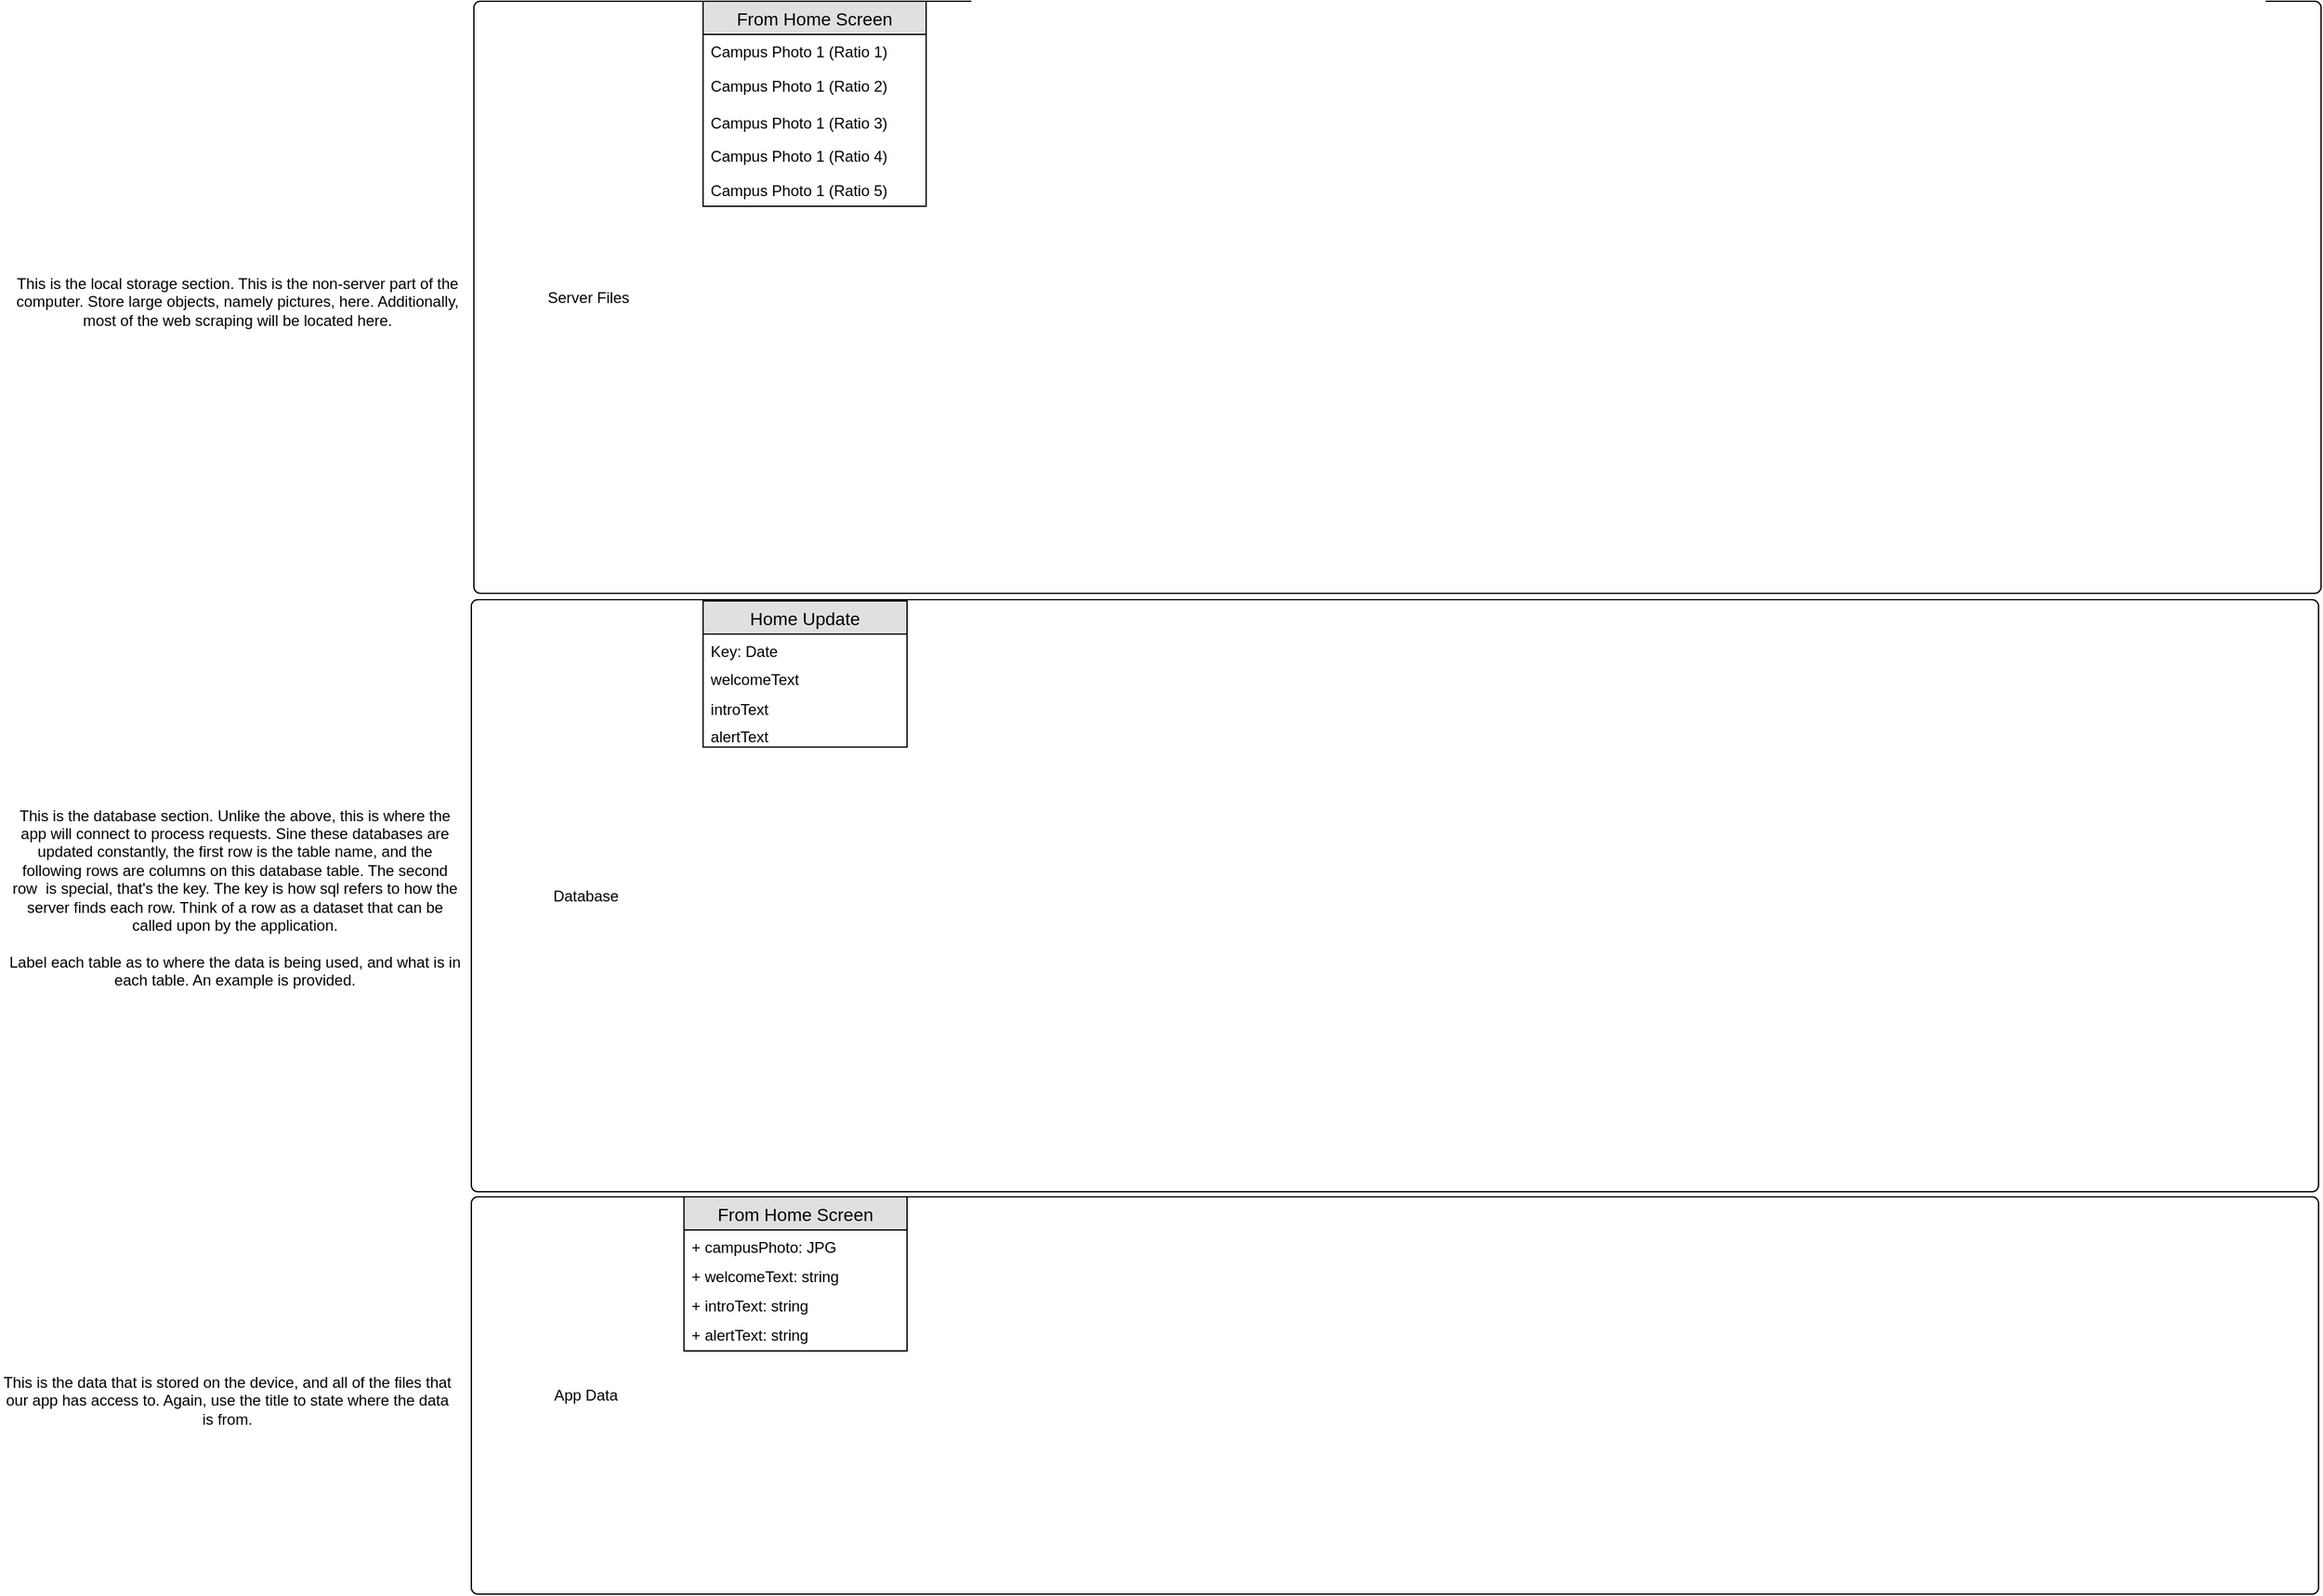 <mxfile version="12.8.6" type="device" pages="2"><diagram id="JU_aizCUknQNznZR-gUY" name="Database_Flow"><mxGraphModel dx="2333" dy="1890" grid="0" gridSize="11" guides="1" tooltips="1" connect="1" arrows="1" fold="1" page="1" pageScale="1" pageWidth="850" pageHeight="1100" background="none" math="0" shadow="0"><root><mxCell id="0"/><mxCell id="1" parent="0"/><mxCell id="NGEzeYlkfqg7JwTLj229-18" value="" style="rounded=1;absoluteArcSize=1;html=1;arcSize=10;" parent="1" vertex="1"><mxGeometry x="-177" y="-137" width="1450" height="465" as="geometry"/></mxCell><mxCell id="NGEzeYlkfqg7JwTLj229-19" value="Database" style="html=1;shape=mxgraph.er.anchor;whiteSpace=wrap;" parent="NGEzeYlkfqg7JwTLj229-18" vertex="1"><mxGeometry width="179.901" height="465" as="geometry"/></mxCell><mxCell id="NGEzeYlkfqg7JwTLj229-21" value="" style="rounded=1;absoluteArcSize=1;html=1;arcSize=10;" parent="1" vertex="1"><mxGeometry x="-177" y="332" width="1450" height="312" as="geometry"/></mxCell><mxCell id="FsNVd7jlYWMpTba4kGmv-1" value="From Home Screen" style="swimlane;fontStyle=0;childLayout=stackLayout;horizontal=1;startSize=26;fillColor=#e0e0e0;horizontalStack=0;resizeParent=1;resizeParentMax=0;resizeLast=0;collapsible=1;marginBottom=0;swimlaneFillColor=#ffffff;align=center;fontSize=14;noLabel=0;snapToPoint=0;rounded=0;shadow=0;comic=0;glass=0;swimlaneLine=1;" vertex="1" parent="NGEzeYlkfqg7JwTLj229-21"><mxGeometry x="166.9" width="175.1" height="121" as="geometry"/></mxCell><mxCell id="FsNVd7jlYWMpTba4kGmv-2" value="+ campusPhoto: JPG" style="text;strokeColor=none;fillColor=none;spacingLeft=4;spacingRight=4;overflow=hidden;rotatable=0;points=[[0,0.5],[1,0.5]];portConstraint=eastwest;fontSize=12;" vertex="1" parent="FsNVd7jlYWMpTba4kGmv-1"><mxGeometry y="26" width="175.1" height="23" as="geometry"/></mxCell><mxCell id="FsNVd7jlYWMpTba4kGmv-3" value="+ welcomeText: string" style="text;strokeColor=none;fillColor=none;spacingLeft=4;spacingRight=4;overflow=hidden;rotatable=0;points=[[0,0.5],[1,0.5]];portConstraint=eastwest;fontSize=12;" vertex="1" parent="FsNVd7jlYWMpTba4kGmv-1"><mxGeometry y="49" width="175.1" height="23" as="geometry"/></mxCell><mxCell id="FsNVd7jlYWMpTba4kGmv-4" value="+ introText: string" style="text;strokeColor=none;fillColor=none;spacingLeft=4;spacingRight=4;overflow=hidden;rotatable=0;points=[[0,0.5],[1,0.5]];portConstraint=eastwest;fontSize=12;" vertex="1" parent="FsNVd7jlYWMpTba4kGmv-1"><mxGeometry y="72" width="175.1" height="23" as="geometry"/></mxCell><mxCell id="FsNVd7jlYWMpTba4kGmv-5" value="+ alertText: string" style="text;strokeColor=none;fillColor=none;spacingLeft=4;spacingRight=4;overflow=hidden;rotatable=0;points=[[0,0.5],[1,0.5]];portConstraint=eastwest;fontSize=12;" vertex="1" parent="FsNVd7jlYWMpTba4kGmv-1"><mxGeometry y="95" width="175.1" height="26" as="geometry"/></mxCell><mxCell id="NGEzeYlkfqg7JwTLj229-22" value="App Data" style="html=1;shape=mxgraph.er.anchor;whiteSpace=wrap;" parent="NGEzeYlkfqg7JwTLj229-21" vertex="1"><mxGeometry width="179.901" height="312" as="geometry"/></mxCell><mxCell id="NGEzeYlkfqg7JwTLj229-55" value="" style="rounded=1;absoluteArcSize=1;html=1;arcSize=10;" parent="1" vertex="1"><mxGeometry x="-175" y="-607" width="1450" height="465" as="geometry"/></mxCell><mxCell id="NGEzeYlkfqg7JwTLj229-60" value="From Home Screen" style="swimlane;fontStyle=0;childLayout=stackLayout;horizontal=1;startSize=26;fillColor=#e0e0e0;horizontalStack=0;resizeParent=1;resizeParentMax=0;resizeLast=0;collapsible=1;marginBottom=0;swimlaneFillColor=#ffffff;align=center;fontSize=14;noLabel=0;snapToPoint=0;rounded=0;shadow=0;comic=0;glass=0;swimlaneLine=1;" parent="NGEzeYlkfqg7JwTLj229-55" vertex="1"><mxGeometry x="179.9" width="175.1" height="161" as="geometry"/></mxCell><mxCell id="NGEzeYlkfqg7JwTLj229-61" value="Campus Photo 1 (Ratio 1)" style="text;strokeColor=none;fillColor=none;spacingLeft=4;spacingRight=4;overflow=hidden;rotatable=0;points=[[0,0.5],[1,0.5]];portConstraint=eastwest;fontSize=12;" parent="NGEzeYlkfqg7JwTLj229-60" vertex="1"><mxGeometry y="26" width="175.1" height="27" as="geometry"/></mxCell><mxCell id="NGEzeYlkfqg7JwTLj229-62" value="Campus Photo 1 (Ratio 2)" style="text;strokeColor=none;fillColor=none;spacingLeft=4;spacingRight=4;overflow=hidden;rotatable=0;points=[[0,0.5],[1,0.5]];portConstraint=eastwest;fontSize=12;" parent="NGEzeYlkfqg7JwTLj229-60" vertex="1"><mxGeometry y="53" width="175.1" height="29" as="geometry"/></mxCell><mxCell id="NGEzeYlkfqg7JwTLj229-63" value="Campus Photo 1 (Ratio 3)" style="text;strokeColor=none;fillColor=none;spacingLeft=4;spacingRight=4;overflow=hidden;rotatable=0;points=[[0,0.5],[1,0.5]];portConstraint=eastwest;fontSize=12;" parent="NGEzeYlkfqg7JwTLj229-60" vertex="1"><mxGeometry y="82" width="175.1" height="26" as="geometry"/></mxCell><mxCell id="NGEzeYlkfqg7JwTLj229-64" value="Campus Photo 1 (Ratio 4)" style="text;strokeColor=none;fillColor=none;spacingLeft=4;spacingRight=4;overflow=hidden;rotatable=0;points=[[0,0.5],[1,0.5]];portConstraint=eastwest;fontSize=12;" parent="NGEzeYlkfqg7JwTLj229-60" vertex="1"><mxGeometry y="108" width="175.1" height="27" as="geometry"/></mxCell><mxCell id="NGEzeYlkfqg7JwTLj229-65" value="Campus Photo 1 (Ratio 5)" style="text;strokeColor=none;fillColor=none;spacingLeft=4;spacingRight=4;overflow=hidden;rotatable=0;points=[[0,0.5],[1,0.5]];portConstraint=eastwest;fontSize=12;" parent="NGEzeYlkfqg7JwTLj229-60" vertex="1"><mxGeometry y="135" width="175.1" height="26" as="geometry"/></mxCell><mxCell id="NGEzeYlkfqg7JwTLj229-67" value="Server Files" style="html=1;shape=mxgraph.er.anchor;whiteSpace=wrap;" parent="NGEzeYlkfqg7JwTLj229-55" vertex="1"><mxGeometry width="179.901" height="465" as="geometry"/></mxCell><mxCell id="FsNVd7jlYWMpTba4kGmv-7" value="&lt;div&gt;This is the database section. Unlike the above, this is where the app will connect to process requests. Sine these databases are updated constantly, the first row is the table name, and the following rows are columns on this database table. The second row&amp;nbsp; is special, that's the key. The key is how sql refers to how the server finds each row. Think of a row as a dataset that can be called upon by the application.&lt;/div&gt;&lt;div&gt;&lt;br&gt;&lt;/div&gt;&lt;div&gt;Label each table as to where the data is being used, and what is in each table. An example is provided.&lt;br&gt; &lt;/div&gt;" style="text;html=1;strokeColor=none;fillColor=none;align=center;verticalAlign=middle;whiteSpace=wrap;rounded=0;" vertex="1" parent="1"><mxGeometry x="-541" y="-127" width="357" height="448" as="geometry"/></mxCell><mxCell id="FsNVd7jlYWMpTba4kGmv-8" value="This is the local storage section. This is the non-server part of the computer. Store large objects, namely pictures, here. Additionally, most of the web scraping will be located here." style="text;html=1;strokeColor=none;fillColor=none;align=center;verticalAlign=middle;whiteSpace=wrap;rounded=0;" vertex="1" parent="1"><mxGeometry x="-539" y="-595" width="357" height="448" as="geometry"/></mxCell><mxCell id="FsNVd7jlYWMpTba4kGmv-9" value="This is the data that is stored on the device, and all of the files that our app has access to. Again, use the title to state where the data is from." style="text;html=1;strokeColor=none;fillColor=none;align=center;verticalAlign=middle;whiteSpace=wrap;rounded=0;" vertex="1" parent="1"><mxGeometry x="-547" y="339" width="357" height="305" as="geometry"/></mxCell><mxCell id="NGEzeYlkfqg7JwTLj229-56" value="Home Update" style="swimlane;fontStyle=0;childLayout=stackLayout;horizontal=1;startSize=26;fillColor=#e0e0e0;horizontalStack=0;resizeParent=1;resizeParentMax=0;resizeLast=0;collapsible=1;marginBottom=0;swimlaneFillColor=#ffffff;align=center;fontSize=14;" parent="1" vertex="1"><mxGeometry x="4.9" y="-136" width="160.1" height="114.75" as="geometry"/></mxCell><mxCell id="NGEzeYlkfqg7JwTLj229-57" value="Key: Date" style="text;strokeColor=none;fillColor=none;spacingLeft=4;spacingRight=4;overflow=hidden;rotatable=0;points=[[0,0.5],[1,0.5]];portConstraint=eastwest;fontSize=12;" parent="NGEzeYlkfqg7JwTLj229-56" vertex="1"><mxGeometry y="26" width="160.1" height="22" as="geometry"/></mxCell><mxCell id="NGEzeYlkfqg7JwTLj229-59" value="welcomeText" style="text;strokeColor=none;fillColor=none;spacingLeft=4;spacingRight=4;overflow=hidden;rotatable=0;points=[[0,0.5],[1,0.5]];portConstraint=eastwest;fontSize=12;" parent="NGEzeYlkfqg7JwTLj229-56" vertex="1"><mxGeometry y="48" width="160.1" height="23.25" as="geometry"/></mxCell><mxCell id="BkQv6IwDtqm4qNnj2AdO-3" value="introText" style="text;strokeColor=none;fillColor=none;spacingLeft=4;spacingRight=4;overflow=hidden;rotatable=0;points=[[0,0.5],[1,0.5]];portConstraint=eastwest;fontSize=12;" vertex="1" parent="NGEzeYlkfqg7JwTLj229-56"><mxGeometry y="71.25" width="160.1" height="21.75" as="geometry"/></mxCell><mxCell id="BkQv6IwDtqm4qNnj2AdO-4" value="alertText" style="text;strokeColor=none;fillColor=none;spacingLeft=4;spacingRight=4;overflow=hidden;rotatable=0;points=[[0,0.5],[1,0.5]];portConstraint=eastwest;fontSize=12;" vertex="1" parent="NGEzeYlkfqg7JwTLj229-56"><mxGeometry y="93" width="160.1" height="21.75" as="geometry"/></mxCell></root></mxGraphModel></diagram><diagram id="y5DaoZBvaCdjN7ezWCG3" name="UML"><mxGraphModel dx="1038" dy="1653" grid="0" gridSize="10" guides="1" tooltips="1" connect="1" arrows="1" fold="1" page="1" pageScale="1" pageWidth="850" pageHeight="1100" math="0" shadow="0"><root><mxCell id="y3qYuqmjE7sFdC7eJIqy-0"/><mxCell id="y3qYuqmjE7sFdC7eJIqy-1" parent="y3qYuqmjE7sFdC7eJIqy-0"/><mxCell id="GDK8Wfx_FUQp5pArUF6Q-29" style="edgeStyle=orthogonalEdgeStyle;rounded=0;orthogonalLoop=1;jettySize=auto;html=1;entryX=0.5;entryY=0;entryDx=0;entryDy=0;" edge="1" parent="y3qYuqmjE7sFdC7eJIqy-1" source="GDK8Wfx_FUQp5pArUF6Q-19" target="GDK8Wfx_FUQp5pArUF6Q-8"><mxGeometry relative="1" as="geometry"/></mxCell><mxCell id="GDK8Wfx_FUQp5pArUF6Q-19" value="Android SDK" style="rounded=1;arcSize=10;whiteSpace=wrap;html=1;align=center;" vertex="1" parent="y3qYuqmjE7sFdC7eJIqy-1"><mxGeometry x="24.5" y="-877" width="403.5" height="84" as="geometry"/></mxCell><mxCell id="GDK8Wfx_FUQp5pArUF6Q-22" style="edgeStyle=orthogonalEdgeStyle;rounded=0;orthogonalLoop=1;jettySize=auto;html=1;entryX=0.5;entryY=0;entryDx=0;entryDy=0;" edge="1" parent="y3qYuqmjE7sFdC7eJIqy-1" source="87-NSkULUzHaYAGv8MKB-0" target="y3qYuqmjE7sFdC7eJIqy-2"><mxGeometry relative="1" as="geometry"/></mxCell><mxCell id="87-NSkULUzHaYAGv8MKB-0" value="ToolBar" style="swimlane;fontStyle=1;align=center;verticalAlign=top;childLayout=stackLayout;horizontal=1;startSize=26;horizontalStack=0;resizeParent=1;resizeParentMax=0;resizeLast=0;collapsible=1;marginBottom=0;" vertex="1" parent="y3qYuqmjE7sFdC7eJIqy-1"><mxGeometry x="21" y="-416" width="380.5" height="294" as="geometry"/></mxCell><mxCell id="87-NSkULUzHaYAGv8MKB-1" value="+ homeButton: Button" style="text;strokeColor=none;fillColor=none;align=left;verticalAlign=top;spacingLeft=4;spacingRight=4;overflow=hidden;rotatable=0;points=[[0,0.5],[1,0.5]];portConstraint=eastwest;" vertex="1" parent="87-NSkULUzHaYAGv8MKB-0"><mxGeometry y="26" width="380.5" height="26" as="geometry"/></mxCell><mxCell id="GDK8Wfx_FUQp5pArUF6Q-0" value="+ newsButton: Button" style="text;strokeColor=none;fillColor=none;align=left;verticalAlign=top;spacingLeft=4;spacingRight=4;overflow=hidden;rotatable=0;points=[[0,0.5],[1,0.5]];portConstraint=eastwest;" vertex="1" parent="87-NSkULUzHaYAGv8MKB-0"><mxGeometry y="52" width="380.5" height="26" as="geometry"/></mxCell><mxCell id="GDK8Wfx_FUQp5pArUF6Q-1" value="+ calendarButton: Button" style="text;strokeColor=none;fillColor=none;align=left;verticalAlign=top;spacingLeft=4;spacingRight=4;overflow=hidden;rotatable=0;points=[[0,0.5],[1,0.5]];portConstraint=eastwest;" vertex="1" parent="87-NSkULUzHaYAGv8MKB-0"><mxGeometry y="78" width="380.5" height="26" as="geometry"/></mxCell><mxCell id="GDK8Wfx_FUQp5pArUF6Q-2" value="+ favoritesButton: Button" style="text;strokeColor=none;fillColor=none;align=left;verticalAlign=top;spacingLeft=4;spacingRight=4;overflow=hidden;rotatable=0;points=[[0,0.5],[1,0.5]];portConstraint=eastwest;" vertex="1" parent="87-NSkULUzHaYAGv8MKB-0"><mxGeometry y="104" width="380.5" height="26" as="geometry"/></mxCell><mxCell id="GDK8Wfx_FUQp5pArUF6Q-3" value="+ settingsButton: Button" style="text;strokeColor=none;fillColor=none;align=left;verticalAlign=top;spacingLeft=4;spacingRight=4;overflow=hidden;rotatable=0;points=[[0,0.5],[1,0.5]];portConstraint=eastwest;" vertex="1" parent="87-NSkULUzHaYAGv8MKB-0"><mxGeometry y="130" width="380.5" height="26" as="geometry"/></mxCell><mxCell id="87-NSkULUzHaYAGv8MKB-2" value="" style="line;strokeWidth=1;fillColor=none;align=left;verticalAlign=middle;spacingTop=-1;spacingLeft=3;spacingRight=3;rotatable=0;labelPosition=right;points=[];portConstraint=eastwest;" vertex="1" parent="87-NSkULUzHaYAGv8MKB-0"><mxGeometry y="156" width="380.5" height="8" as="geometry"/></mxCell><mxCell id="87-NSkULUzHaYAGv8MKB-3" value="- goHome(): void" style="text;strokeColor=none;fillColor=none;align=left;verticalAlign=top;spacingLeft=4;spacingRight=4;overflow=hidden;rotatable=0;points=[[0,0.5],[1,0.5]];portConstraint=eastwest;" vertex="1" parent="87-NSkULUzHaYAGv8MKB-0"><mxGeometry y="164" width="380.5" height="26" as="geometry"/></mxCell><mxCell id="GDK8Wfx_FUQp5pArUF6Q-4" value="- goNews(): void" style="text;strokeColor=none;fillColor=none;align=left;verticalAlign=top;spacingLeft=4;spacingRight=4;overflow=hidden;rotatable=0;points=[[0,0.5],[1,0.5]];portConstraint=eastwest;" vertex="1" parent="87-NSkULUzHaYAGv8MKB-0"><mxGeometry y="190" width="380.5" height="26" as="geometry"/></mxCell><mxCell id="GDK8Wfx_FUQp5pArUF6Q-5" value="- goCalendar(): void" style="text;strokeColor=none;fillColor=none;align=left;verticalAlign=top;spacingLeft=4;spacingRight=4;overflow=hidden;rotatable=0;points=[[0,0.5],[1,0.5]];portConstraint=eastwest;" vertex="1" parent="87-NSkULUzHaYAGv8MKB-0"><mxGeometry y="216" width="380.5" height="26" as="geometry"/></mxCell><mxCell id="GDK8Wfx_FUQp5pArUF6Q-6" value="- goFavorites(): void" style="text;strokeColor=none;fillColor=none;align=left;verticalAlign=top;spacingLeft=4;spacingRight=4;overflow=hidden;rotatable=0;points=[[0,0.5],[1,0.5]];portConstraint=eastwest;" vertex="1" parent="87-NSkULUzHaYAGv8MKB-0"><mxGeometry y="242" width="380.5" height="26" as="geometry"/></mxCell><mxCell id="GDK8Wfx_FUQp5pArUF6Q-7" value="- goSettings(): void" style="text;strokeColor=none;fillColor=none;align=left;verticalAlign=top;spacingLeft=4;spacingRight=4;overflow=hidden;rotatable=0;points=[[0,0.5],[1,0.5]];portConstraint=eastwest;" vertex="1" parent="87-NSkULUzHaYAGv8MKB-0"><mxGeometry y="268" width="380.5" height="26" as="geometry"/></mxCell><mxCell id="GDK8Wfx_FUQp5pArUF6Q-21" style="edgeStyle=orthogonalEdgeStyle;rounded=0;orthogonalLoop=1;jettySize=auto;html=1;entryX=0.5;entryY=0;entryDx=0;entryDy=0;" edge="1" parent="y3qYuqmjE7sFdC7eJIqy-1" source="GDK8Wfx_FUQp5pArUF6Q-8" target="87-NSkULUzHaYAGv8MKB-0"><mxGeometry relative="1" as="geometry"/></mxCell><mxCell id="GDK8Wfx_FUQp5pArUF6Q-8" value="Screen" style="swimlane;fontStyle=1;align=center;verticalAlign=top;childLayout=stackLayout;horizontal=1;startSize=26;horizontalStack=0;resizeParent=1;resizeParentMax=0;resizeLast=0;collapsible=1;marginBottom=0;" vertex="1" parent="y3qYuqmjE7sFdC7eJIqy-1"><mxGeometry x="18.5" y="-666" width="385.5" height="182" as="geometry"><mxRectangle x="25" y="-889" width="68" height="26" as="alternateBounds"/></mxGeometry></mxCell><mxCell id="GDK8Wfx_FUQp5pArUF6Q-9" value="+ headerText:string" style="text;strokeColor=none;fillColor=none;align=left;verticalAlign=top;spacingLeft=4;spacingRight=4;overflow=hidden;rotatable=0;points=[[0,0.5],[1,0.5]];portConstraint=eastwest;" vertex="1" parent="GDK8Wfx_FUQp5pArUF6Q-8"><mxGeometry y="26" width="385.5" height="26" as="geometry"/></mxCell><mxCell id="GDK8Wfx_FUQp5pArUF6Q-14" value="+ font: string" style="text;strokeColor=none;fillColor=none;align=left;verticalAlign=top;spacingLeft=4;spacingRight=4;overflow=hidden;rotatable=0;points=[[0,0.5],[1,0.5]];portConstraint=eastwest;" vertex="1" parent="GDK8Wfx_FUQp5pArUF6Q-8"><mxGeometry y="52" width="385.5" height="26" as="geometry"/></mxCell><mxCell id="GDK8Wfx_FUQp5pArUF6Q-12" value="+ headerColor: string" style="text;strokeColor=none;fillColor=none;align=left;verticalAlign=top;spacingLeft=4;spacingRight=4;overflow=hidden;rotatable=0;points=[[0,0.5],[1,0.5]];portConstraint=eastwest;" vertex="1" parent="GDK8Wfx_FUQp5pArUF6Q-8"><mxGeometry y="78" width="385.5" height="26" as="geometry"/></mxCell><mxCell id="GDK8Wfx_FUQp5pArUF6Q-13" value="+ bgColor: string" style="text;strokeColor=none;fillColor=none;align=left;verticalAlign=top;spacingLeft=4;spacingRight=4;overflow=hidden;rotatable=0;points=[[0,0.5],[1,0.5]];portConstraint=eastwest;" vertex="1" parent="GDK8Wfx_FUQp5pArUF6Q-8"><mxGeometry y="104" width="385.5" height="26" as="geometry"/></mxCell><mxCell id="GDK8Wfx_FUQp5pArUF6Q-15" value="+ fontColor: string" style="text;strokeColor=none;fillColor=none;align=left;verticalAlign=top;spacingLeft=4;spacingRight=4;overflow=hidden;rotatable=0;points=[[0,0.5],[1,0.5]];portConstraint=eastwest;" vertex="1" parent="GDK8Wfx_FUQp5pArUF6Q-8"><mxGeometry y="130" width="385.5" height="26" as="geometry"/></mxCell><mxCell id="GDK8Wfx_FUQp5pArUF6Q-16" value="+ textColor: string" style="text;strokeColor=none;fillColor=none;align=left;verticalAlign=top;spacingLeft=4;spacingRight=4;overflow=hidden;rotatable=0;points=[[0,0.5],[1,0.5]];portConstraint=eastwest;" vertex="1" parent="GDK8Wfx_FUQp5pArUF6Q-8"><mxGeometry y="156" width="385.5" height="26" as="geometry"/></mxCell><mxCell id="y3qYuqmjE7sFdC7eJIqy-2" value="Home Screen" style="swimlane;fontStyle=1;align=center;verticalAlign=top;childLayout=stackLayout;horizontal=1;startSize=26;horizontalStack=0;resizeParent=1;resizeParentMax=0;resizeLast=0;collapsible=1;marginBottom=0;" vertex="1" parent="y3qYuqmjE7sFdC7eJIqy-1"><mxGeometry x="23.75" y="-23" width="377" height="738" as="geometry"><mxRectangle x="23.75" y="-23" width="89" height="26" as="alternateBounds"/></mxGeometry></mxCell><mxCell id="y3qYuqmjE7sFdC7eJIqy-3" value="+ campusPhoto: jpeg" style="text;strokeColor=none;fillColor=none;align=left;verticalAlign=top;spacingLeft=4;spacingRight=4;overflow=hidden;rotatable=0;points=[[0,0.5],[1,0.5]];portConstraint=eastwest;" vertex="1" parent="y3qYuqmjE7sFdC7eJIqy-2"><mxGeometry y="26" width="377" height="26" as="geometry"/></mxCell><mxCell id="y3qYuqmjE7sFdC7eJIqy-4" value="+ welcomeText: string" style="text;strokeColor=none;fillColor=none;align=left;verticalAlign=top;spacingLeft=4;spacingRight=4;overflow=hidden;rotatable=0;points=[[0,0.5],[1,0.5]];portConstraint=eastwest;" vertex="1" parent="y3qYuqmjE7sFdC7eJIqy-2"><mxGeometry y="52" width="377" height="26" as="geometry"/></mxCell><mxCell id="y3qYuqmjE7sFdC7eJIqy-5" value="+ introText: string" style="text;strokeColor=none;fillColor=none;spacingLeft=4;spacingRight=4;overflow=hidden;rotatable=0;points=[[0,0.5],[1,0.5]];portConstraint=eastwest;fontSize=12;rounded=0;shadow=0;glass=0;comic=0;" vertex="1" parent="y3qYuqmjE7sFdC7eJIqy-2"><mxGeometry y="78" width="377" height="26" as="geometry"/></mxCell><mxCell id="y3qYuqmjE7sFdC7eJIqy-6" value="+ alertText: string" style="text;strokeColor=none;fillColor=none;spacingLeft=4;spacingRight=4;overflow=hidden;rotatable=0;points=[[0,0.5],[1,0.5]];portConstraint=eastwest;fontSize=12;rounded=0;shadow=0;glass=0;comic=0;" vertex="1" parent="y3qYuqmjE7sFdC7eJIqy-2"><mxGeometry y="104" width="377" height="26" as="geometry"/></mxCell><mxCell id="y3qYuqmjE7sFdC7eJIqy-7" value="+ campusMap: Button" style="text;strokeColor=none;fillColor=none;spacingLeft=4;spacingRight=4;overflow=hidden;rotatable=0;points=[[0,0.5],[1,0.5]];portConstraint=eastwest;fontSize=12;rounded=0;shadow=0;glass=0;comic=0;" vertex="1" parent="y3qYuqmjE7sFdC7eJIqy-2"><mxGeometry y="130" width="377" height="26" as="geometry"/></mxCell><mxCell id="y3qYuqmjE7sFdC7eJIqy-8" value="+ schedulePlanner: Button" style="text;strokeColor=none;fillColor=none;spacingLeft=4;spacingRight=4;overflow=hidden;rotatable=0;points=[[0,0.5],[1,0.5]];portConstraint=eastwest;fontSize=12;rounded=0;shadow=0;glass=0;comic=0;" vertex="1" parent="y3qYuqmjE7sFdC7eJIqy-2"><mxGeometry y="156" width="377" height="26" as="geometry"/></mxCell><mxCell id="PJuoaPMMclBorpXgohd--0" value="+ tutoringServices: Button" style="text;strokeColor=none;fillColor=none;spacingLeft=4;spacingRight=4;overflow=hidden;rotatable=0;points=[[0,0.5],[1,0.5]];portConstraint=eastwest;fontSize=12;rounded=0;shadow=0;glass=0;comic=0;" vertex="1" parent="y3qYuqmjE7sFdC7eJIqy-2"><mxGeometry y="182" width="377" height="26" as="geometry"/></mxCell><mxCell id="PJuoaPMMclBorpXgohd--1" value="+ counselingServices: Button" style="text;strokeColor=none;fillColor=none;spacingLeft=4;spacingRight=4;overflow=hidden;rotatable=0;points=[[0,0.5],[1,0.5]];portConstraint=eastwest;fontSize=12;rounded=0;shadow=0;glass=0;comic=0;" vertex="1" parent="y3qYuqmjE7sFdC7eJIqy-2"><mxGeometry y="208" width="377" height="26" as="geometry"/></mxCell><mxCell id="PJuoaPMMclBorpXgohd--2" value="+ campusSafety: Button" style="text;strokeColor=none;fillColor=none;spacingLeft=4;spacingRight=4;overflow=hidden;rotatable=0;points=[[0,0.5],[1,0.5]];portConstraint=eastwest;fontSize=12;rounded=0;shadow=0;glass=0;comic=0;" vertex="1" parent="y3qYuqmjE7sFdC7eJIqy-2"><mxGeometry y="234" width="377" height="26" as="geometry"/></mxCell><mxCell id="y3qYuqmjE7sFdC7eJIqy-9" value="+ staffDirectory: Button" style="text;strokeColor=none;fillColor=none;spacingLeft=4;spacingRight=4;overflow=hidden;rotatable=0;points=[[0,0.5],[1,0.5]];portConstraint=eastwest;fontSize=12;rounded=0;shadow=0;glass=0;comic=0;" vertex="1" parent="y3qYuqmjE7sFdC7eJIqy-2"><mxGeometry y="260" width="377" height="26" as="geometry"/></mxCell><mxCell id="PJuoaPMMclBorpXgohd--3" value="+ otherApps: Button" style="text;strokeColor=none;fillColor=none;spacingLeft=4;spacingRight=4;overflow=hidden;rotatable=0;points=[[0,0.5],[1,0.5]];portConstraint=eastwest;fontSize=12;rounded=0;shadow=0;glass=0;comic=0;" vertex="1" parent="y3qYuqmjE7sFdC7eJIqy-2"><mxGeometry y="286" width="377" height="26" as="geometry"/></mxCell><mxCell id="y3qYuqmjE7sFdC7eJIqy-10" value="" style="line;strokeWidth=1;fillColor=none;align=left;verticalAlign=middle;spacingTop=-1;spacingLeft=3;spacingRight=3;rotatable=0;labelPosition=right;points=[];portConstraint=eastwest;" vertex="1" parent="y3qYuqmjE7sFdC7eJIqy-2"><mxGeometry y="312" width="377" height="8" as="geometry"/></mxCell><mxCell id="y3qYuqmjE7sFdC7eJIqy-11" value="+ updatePhoto(): void" style="text;strokeColor=none;fillColor=none;align=left;verticalAlign=top;spacingLeft=4;spacingRight=4;overflow=hidden;rotatable=0;points=[[0,0.5],[1,0.5]];portConstraint=eastwest;" vertex="1" parent="y3qYuqmjE7sFdC7eJIqy-2"><mxGeometry y="320" width="377" height="26" as="geometry"/></mxCell><mxCell id="y3qYuqmjE7sFdC7eJIqy-12" value="+ updateText(): void" style="text;strokeColor=none;fillColor=none;align=left;verticalAlign=top;spacingLeft=4;spacingRight=4;overflow=hidden;rotatable=0;points=[[0,0.5],[1,0.5]];portConstraint=eastwest;" vertex="1" parent="y3qYuqmjE7sFdC7eJIqy-2"><mxGeometry y="346" width="377" height="26" as="geometry"/></mxCell><mxCell id="PJuoaPMMclBorpXgohd--4" value="+ goMap(): void" style="text;strokeColor=none;fillColor=none;align=left;verticalAlign=top;spacingLeft=4;spacingRight=4;overflow=hidden;rotatable=0;points=[[0,0.5],[1,0.5]];portConstraint=eastwest;" vertex="1" parent="y3qYuqmjE7sFdC7eJIqy-2"><mxGeometry y="372" width="377" height="26" as="geometry"/></mxCell><mxCell id="PJuoaPMMclBorpXgohd--5" value="+ goSchedule(): void" style="text;strokeColor=none;fillColor=none;align=left;verticalAlign=top;spacingLeft=4;spacingRight=4;overflow=hidden;rotatable=0;points=[[0,0.5],[1,0.5]];portConstraint=eastwest;" vertex="1" parent="y3qYuqmjE7sFdC7eJIqy-2"><mxGeometry y="398" width="377" height="26" as="geometry"/></mxCell><mxCell id="PJuoaPMMclBorpXgohd--6" value="+ goTutor(): void" style="text;strokeColor=none;fillColor=none;align=left;verticalAlign=top;spacingLeft=4;spacingRight=4;overflow=hidden;rotatable=0;points=[[0,0.5],[1,0.5]];portConstraint=eastwest;" vertex="1" parent="y3qYuqmjE7sFdC7eJIqy-2"><mxGeometry y="424" width="377" height="26" as="geometry"/></mxCell><mxCell id="PJuoaPMMclBorpXgohd--7" value="+ goCounseling(): void" style="text;strokeColor=none;fillColor=none;align=left;verticalAlign=top;spacingLeft=4;spacingRight=4;overflow=hidden;rotatable=0;points=[[0,0.5],[1,0.5]];portConstraint=eastwest;" vertex="1" parent="y3qYuqmjE7sFdC7eJIqy-2"><mxGeometry y="450" width="377" height="26" as="geometry"/></mxCell><mxCell id="PJuoaPMMclBorpXgohd--8" value="+ goSafety(): void" style="text;strokeColor=none;fillColor=none;align=left;verticalAlign=top;spacingLeft=4;spacingRight=4;overflow=hidden;rotatable=0;points=[[0,0.5],[1,0.5]];portConstraint=eastwest;" vertex="1" parent="y3qYuqmjE7sFdC7eJIqy-2"><mxGeometry y="476" width="377" height="26" as="geometry"/></mxCell><mxCell id="PJuoaPMMclBorpXgohd--9" value="+ goStaff(): void" style="text;strokeColor=none;fillColor=none;align=left;verticalAlign=top;spacingLeft=4;spacingRight=4;overflow=hidden;rotatable=0;points=[[0,0.5],[1,0.5]];portConstraint=eastwest;" vertex="1" parent="y3qYuqmjE7sFdC7eJIqy-2"><mxGeometry y="502" width="377" height="26" as="geometry"/></mxCell><mxCell id="PJuoaPMMclBorpXgohd--10" value="+ goOther(): void" style="text;strokeColor=none;fillColor=none;align=left;verticalAlign=top;spacingLeft=4;spacingRight=4;overflow=hidden;rotatable=0;points=[[0,0.5],[1,0.5]];portConstraint=eastwest;" vertex="1" parent="y3qYuqmjE7sFdC7eJIqy-2"><mxGeometry y="528" width="377" height="26" as="geometry"/></mxCell><mxCell id="y3qYuqmjE7sFdC7eJIqy-13" value="" style="line;strokeWidth=1;fillColor=none;align=left;verticalAlign=middle;spacingTop=-1;spacingLeft=3;spacingRight=3;rotatable=0;labelPosition=right;points=[];portConstraint=eastwest;" vertex="1" parent="y3qYuqmjE7sFdC7eJIqy-2"><mxGeometry y="554" width="377" height="8" as="geometry"/></mxCell><mxCell id="aSQctldAOq6_KsAIDDLl-0" value="Home screen representation. Note that I'm not fully aware of how Android works, so I may be wrong on a few things. Feel free to correct me." style="text;html=1;strokeColor=none;fillColor=none;align=center;verticalAlign=middle;whiteSpace=wrap;rounded=0;" vertex="1" parent="y3qYuqmjE7sFdC7eJIqy-2"><mxGeometry y="562" width="377" height="176" as="geometry"/></mxCell></root></mxGraphModel></diagram></mxfile>